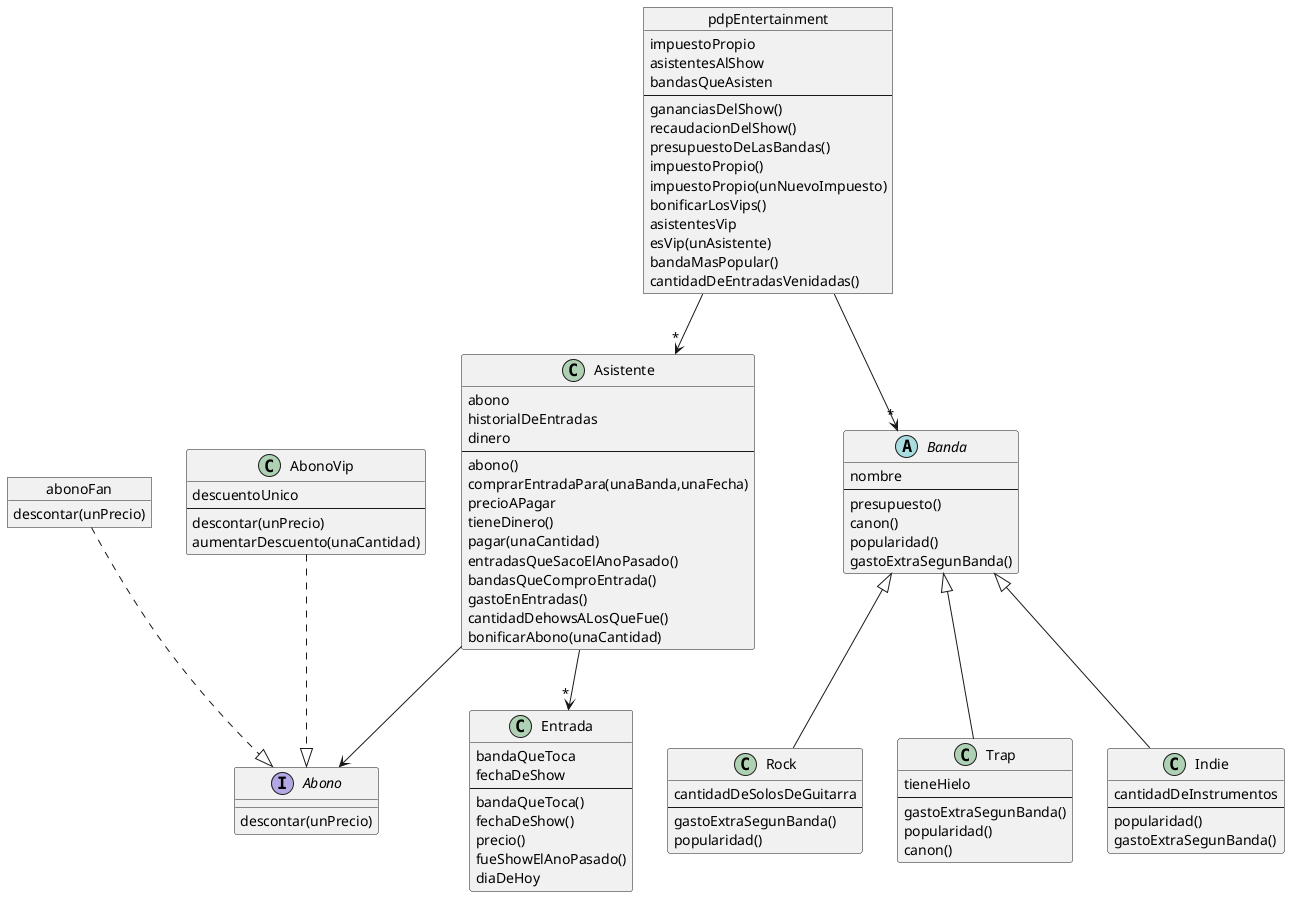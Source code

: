 @startuml diagramaDelCodigo

object abonoFan { 
descontar(unPrecio)
} 

class AbonoVip { 
descuentoUnico
--
descontar(unPrecio)
aumentarDescuento(unaCantidad)
}

interface Abono
{
descontar(unPrecio)
}

class Asistente { 
abono
historialDeEntradas
dinero
--
abono()
comprarEntradaPara(unaBanda,unaFecha)
precioAPagar
tieneDinero()
pagar(unaCantidad)
entradasQueSacoElAnoPasado()
bandasQueComproEntrada()
gastoEnEntradas()
cantidadDehowsALosQueFue()
bonificarAbono(unaCantidad)
} 

abstract class Banda { 
nombre
--
presupuesto()
canon()
popularidad()
gastoExtraSegunBanda()
} 

class Rock extends Banda{ 
cantidadDeSolosDeGuitarra
--
gastoExtraSegunBanda()
popularidad()
} 

class Trap extends Banda{ 
tieneHielo
--
gastoExtraSegunBanda()
popularidad()
canon()
} 

class Indie extends Banda{ 
cantidadDeInstrumentos
--
popularidad()
gastoExtraSegunBanda()
} 

class Entrada { 
bandaQueToca
fechaDeShow
--
bandaQueToca()
fechaDeShow()
precio()
fueShowElAnoPasado()
diaDeHoy
} 

object pdpEntertainment { 
impuestoPropio
asistentesAlShow
bandasQueAsisten
--
gananciasDelShow()
recaudacionDelShow()
presupuestoDeLasBandas()
impuestoPropio()
impuestoPropio(unNuevoImpuesto)
bonificarLosVips()
asistentesVip
esVip(unAsistente)
bandaMasPopular()
cantidadDeEntradasVenidadas()
} 

Asistente --> Abono
Asistente --> "*" Entrada

pdpEntertainment -->"*" Banda
pdpEntertainment -->"*" Asistente

abonoFan ..|> Abono
AbonoVip ..|> Abono

@enduml